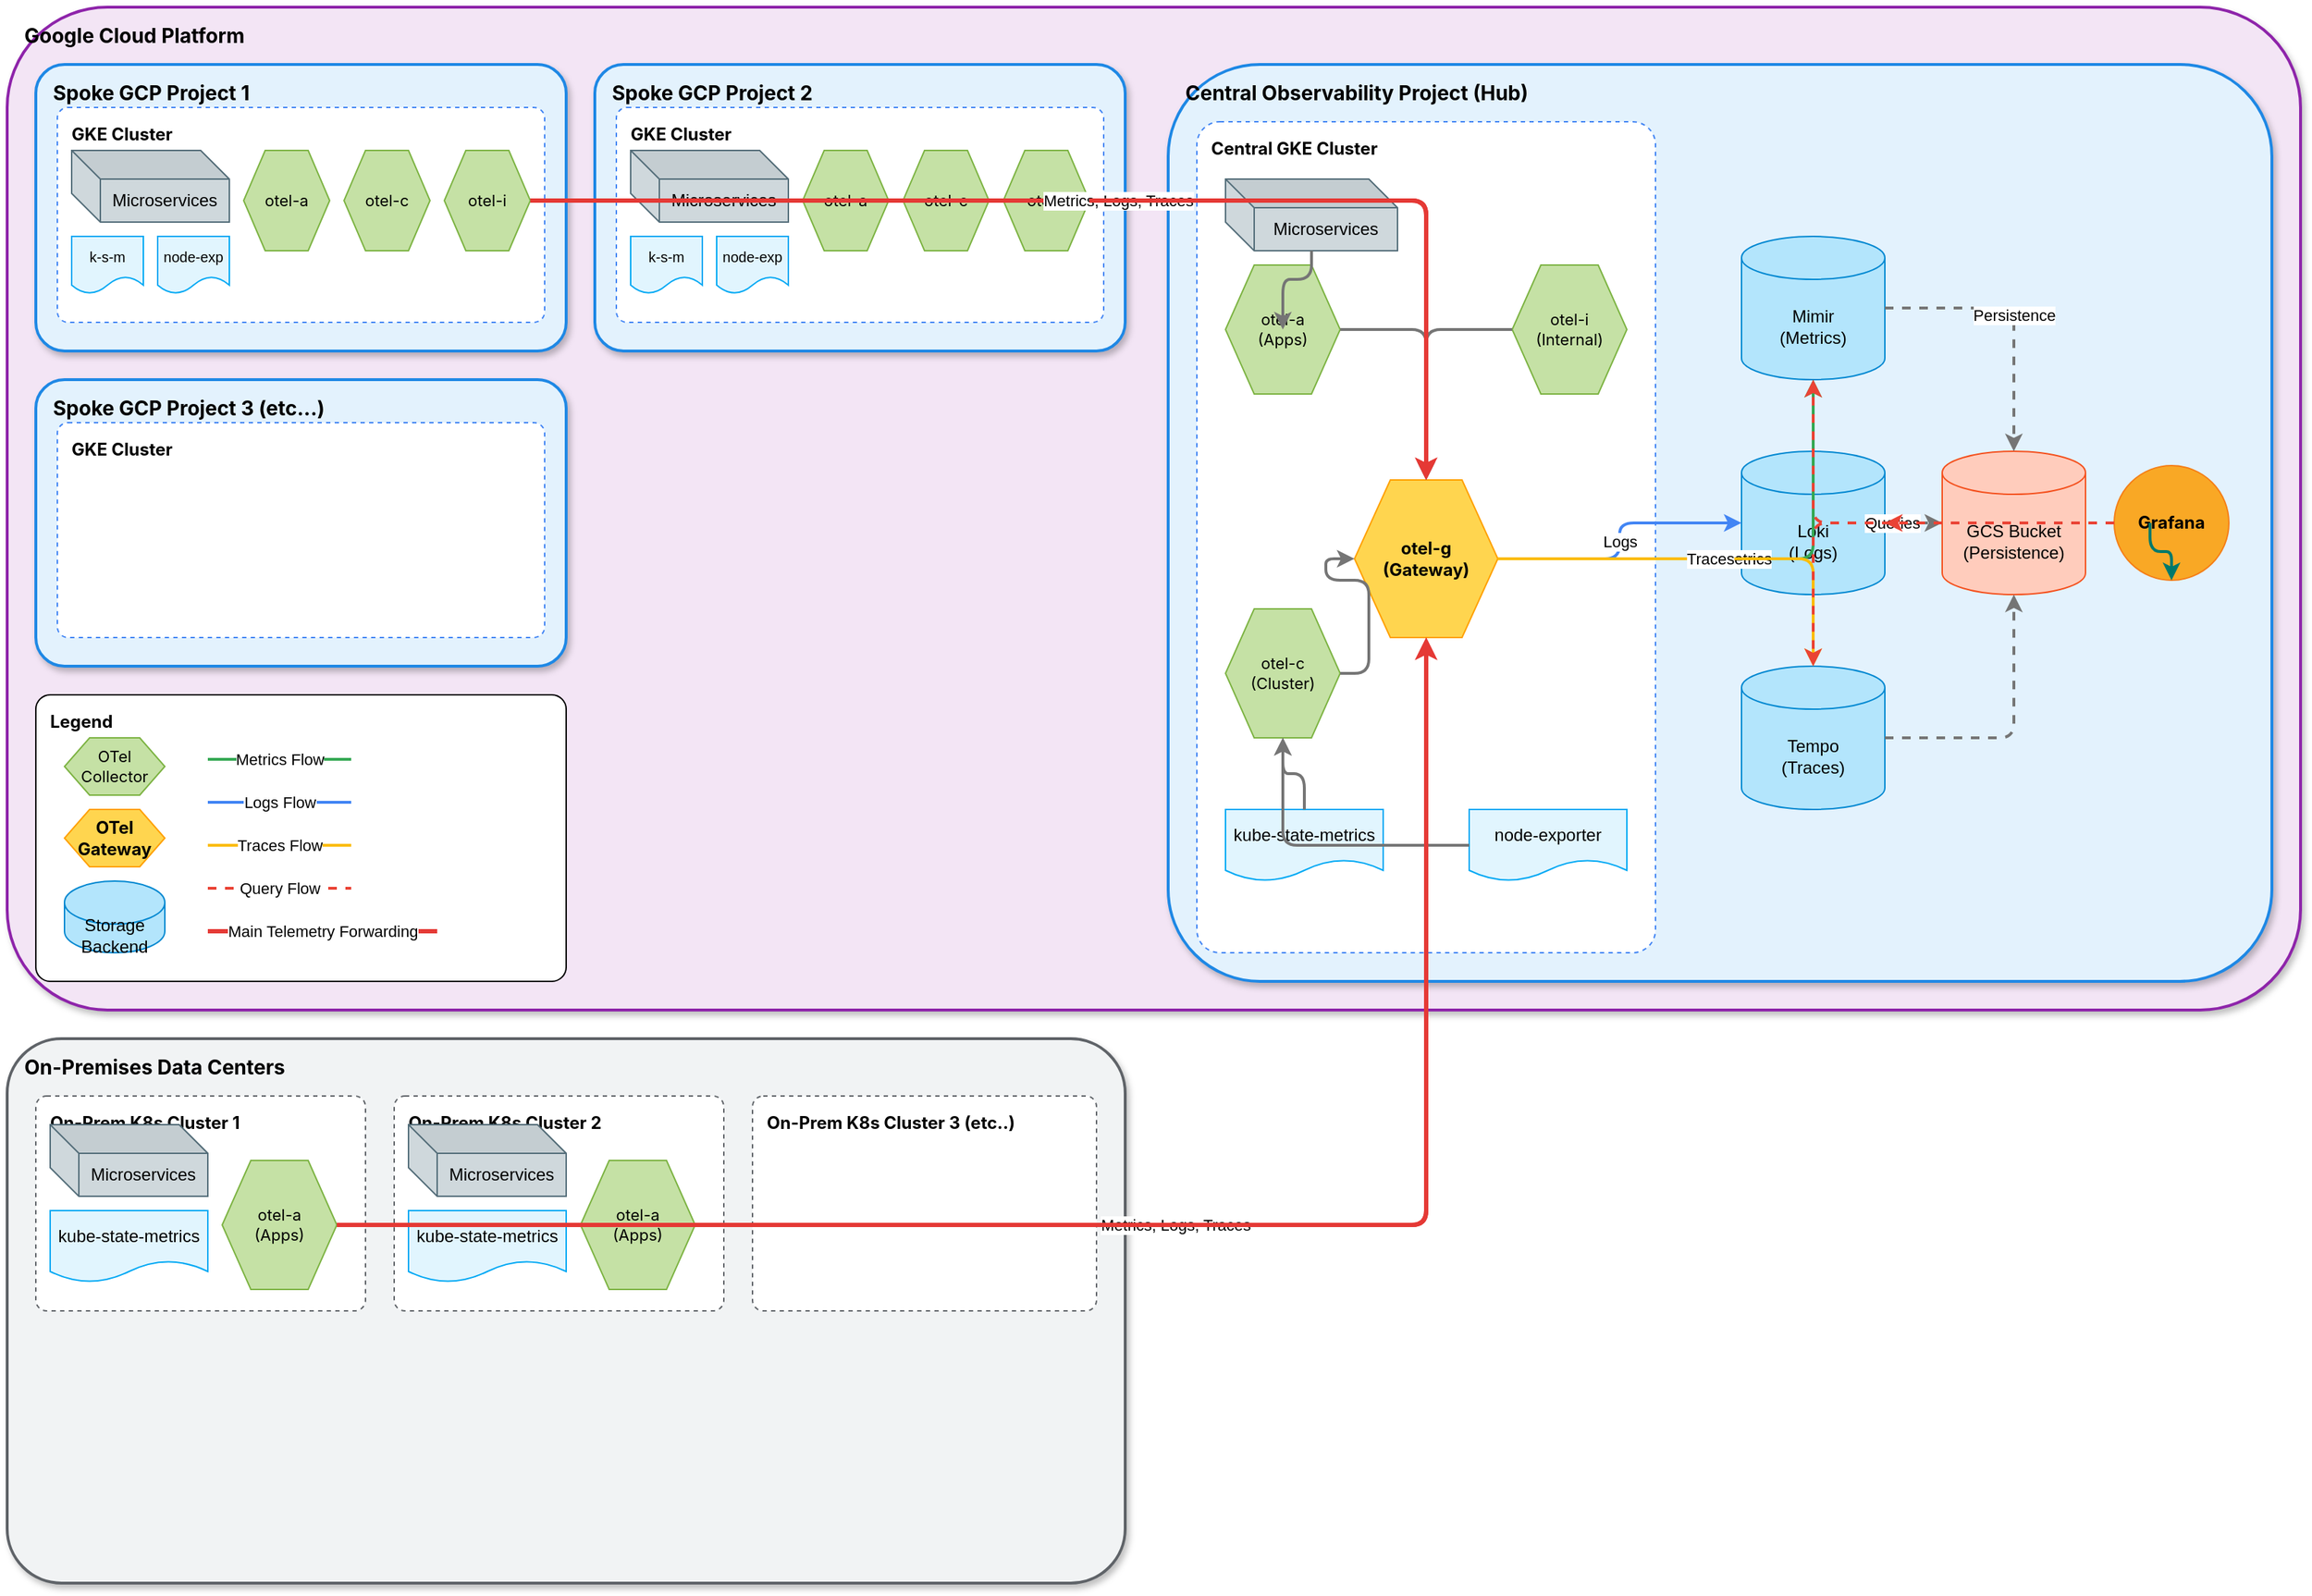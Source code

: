 <mxfile version="28.2.0">
  <diagram name="Page-1" id="pJ9XzJH7ZBYkmejDXIco">
    <mxGraphModel dx="13640" dy="9407" grid="1" gridSize="10" guides="1" tooltips="1" connect="1" arrows="1" fold="1" page="1" pageScale="1" pageWidth="850" pageHeight="1100" math="0" shadow="0">
      <root>
        <mxCell id="0" />
        <mxCell id="1" parent="0" />
        <mxCell id="vEDdWBqeB2itohQSU2sl-1" value="Google Cloud Platform" style="shape=rectangle;rounded=1;arcSize=10;fillColor=#F3E5F5;strokeColor=#8E24AA;strokeWidth=2;shadow=1;dashed=0;html=1;fontFamily=Inter;fontSize=14;fontStyle=1;verticalAlign=top;align=left;spacingLeft=10;spacingTop=5;" vertex="1" parent="1">
          <mxGeometry x="-840" y="-270" width="1600" height="700" as="geometry" />
        </mxCell>
        <mxCell id="vEDdWBqeB2itohQSU2sl-2" value="On-Premises Data Centers" style="shape=rectangle;rounded=1;arcSize=10;fillColor=#F1F3F4;strokeColor=#5F6368;strokeWidth=2;shadow=1;dashed=0;html=1;fontFamily=Inter;fontSize=14;fontStyle=1;verticalAlign=top;align=left;spacingLeft=10;spacingTop=5;" vertex="1" parent="1">
          <mxGeometry x="-840" y="450" width="780" height="380" as="geometry" />
        </mxCell>
        <mxCell id="vEDdWBqeB2itohQSU2sl-3" value="On-Prem K8s Cluster 1" style="shape=rectangle;rounded=1;arcSize=5;fillColor=#FFFFFF;strokeColor=#5F6368;strokeWidth=1;dashed=1;html=1;fontFamily=Inter;fontSize=12;fontStyle=1;verticalAlign=top;align=left;spacingLeft=8;spacingTop=5;" vertex="1" parent="vEDdWBqeB2itohQSU2sl-2">
          <mxGeometry x="20" y="40" width="230" height="150" as="geometry" />
        </mxCell>
        <mxCell id="vEDdWBqeB2itohQSU2sl-4" value="otel-a&lt;br&gt;(Apps)" style="shape=hexagon;perimeter=hexagonPerimeter2;whiteSpace=wrap;html=1;fillColor=#C5E1A5;strokeColor=#7CB342;fontFamily=Inter;fontSize=11;" vertex="1" parent="vEDdWBqeB2itohQSU2sl-3">
          <mxGeometry x="130" y="45" width="80" height="90" as="geometry" />
        </mxCell>
        <mxCell id="vEDdWBqeB2itohQSU2sl-5" value="Microservices" style="shape=cube;whiteSpace=wrap;html=1;boundedLbl=1;backgroundOutline=1;darkOpacity=0.05;fillColor=#CFD8DC;strokeColor=#546E7A;" vertex="1" parent="vEDdWBqeB2itohQSU2sl-3">
          <mxGeometry x="10" y="20" width="110" height="50" as="geometry" />
        </mxCell>
        <mxCell id="vEDdWBqeB2itohQSU2sl-6" value="kube-state-metrics" style="shape=document;whiteSpace=wrap;html=1;boundedLbl=1;fillColor=#E1F5FE;strokeColor=#03A9F4;" vertex="1" parent="vEDdWBqeB2itohQSU2sl-3">
          <mxGeometry x="10" y="80" width="110" height="50" as="geometry" />
        </mxCell>
        <mxCell id="vEDdWBqeB2itohQSU2sl-7" value="On-Prem K8s Cluster 2" style="shape=rectangle;rounded=1;arcSize=5;fillColor=#FFFFFF;strokeColor=#5F6368;strokeWidth=1;dashed=1;html=1;fontFamily=Inter;fontSize=12;fontStyle=1;verticalAlign=top;align=left;spacingLeft=8;spacingTop=5;" vertex="1" parent="vEDdWBqeB2itohQSU2sl-2">
          <mxGeometry x="270" y="40" width="230" height="150" as="geometry" />
        </mxCell>
        <mxCell id="vEDdWBqeB2itohQSU2sl-8" value="otel-a&lt;br&gt;(Apps)" style="shape=hexagon;perimeter=hexagonPerimeter2;whiteSpace=wrap;html=1;fillColor=#C5E1A5;strokeColor=#7CB342;fontFamily=Inter;fontSize=11;" vertex="1" parent="vEDdWBqeB2itohQSU2sl-7">
          <mxGeometry x="130" y="45" width="80" height="90" as="geometry" />
        </mxCell>
        <mxCell id="vEDdWBqeB2itohQSU2sl-9" value="Microservices" style="shape=cube;whiteSpace=wrap;html=1;boundedLbl=1;backgroundOutline=1;darkOpacity=0.05;fillColor=#CFD8DC;strokeColor=#546E7A;" vertex="1" parent="vEDdWBqeB2itohQSU2sl-7">
          <mxGeometry x="10" y="20" width="110" height="50" as="geometry" />
        </mxCell>
        <mxCell id="vEDdWBqeB2itohQSU2sl-10" value="kube-state-metrics" style="shape=document;whiteSpace=wrap;html=1;boundedLbl=1;fillColor=#E1F5FE;strokeColor=#03A9F4;" vertex="1" parent="vEDdWBqeB2itohQSU2sl-7">
          <mxGeometry x="10" y="80" width="110" height="50" as="geometry" />
        </mxCell>
        <mxCell id="vEDdWBqeB2itohQSU2sl-11" value="On-Prem K8s Cluster 3 (etc..)" style="shape=rectangle;rounded=1;arcSize=5;fillColor=#FFFFFF;strokeColor=#5F6368;strokeWidth=1;dashed=1;html=1;fontFamily=Inter;fontSize=12;fontStyle=1;verticalAlign=top;align=left;spacingLeft=8;spacingTop=5;" vertex="1" parent="vEDdWBqeB2itohQSU2sl-2">
          <mxGeometry x="520" y="40" width="240" height="150" as="geometry" />
        </mxCell>
        <mxCell id="vEDdWBqeB2itohQSU2sl-12" value="" style="shape=umlActor;verticalLabelPosition=bottom;verticalAlign=top;html=1;outlineConnect=0;fillColor=#B2DFDB;strokeColor=#00796B;" vertex="1" parent="1">
          <mxGeometry x="640" y="30" width="30" height="60" as="geometry" />
        </mxCell>
        <mxCell id="vEDdWBqeB2itohQSU2sl-13" value="Observability Team" style="text;html=1;strokeColor=none;fillColor=none;align=center;verticalAlign=middle;whiteSpace=wrap;rounded=0;" vertex="1" parent="1">
          <mxGeometry x="625" y="100" width="60" height="30" as="geometry" />
        </mxCell>
        <mxCell id="vEDdWBqeB2itohQSU2sl-14" value="Central Observability Project (Hub)" style="shape=rectangle;rounded=1;arcSize=10;fillColor=#E3F2FD;strokeColor=#1E88E5;strokeWidth=2;shadow=1;dashed=0;html=1;fontFamily=Inter;fontSize=14;fontStyle=1;verticalAlign=top;align=left;spacingLeft=10;spacingTop=5;" vertex="1" parent="1">
          <mxGeometry x="-30" y="-230" width="770" height="640" as="geometry" />
        </mxCell>
        <mxCell id="vEDdWBqeB2itohQSU2sl-15" value="Central GKE Cluster" style="shape=rectangle;rounded=1;arcSize=5;fillColor=#FFFFFF;strokeColor=#4285F4;strokeWidth=1;dashed=1;html=1;fontFamily=Inter;fontSize=12;fontStyle=1;verticalAlign=top;align=left;spacingLeft=8;spacingTop=5;" vertex="1" parent="vEDdWBqeB2itohQSU2sl-14">
          <mxGeometry x="20" y="40" width="320" height="580" as="geometry" />
        </mxCell>
        <mxCell id="vEDdWBqeB2itohQSU2sl-16" value="otel-g&lt;br&gt;(Gateway)" style="shape=hexagon;perimeter=hexagonPerimeter2;whiteSpace=wrap;html=1;fillColor=#FFD54F;strokeColor=#FFA000;fontFamily=Inter;fontSize=12;fontStyle=1;" vertex="1" parent="vEDdWBqeB2itohQSU2sl-15">
          <mxGeometry x="110" y="250" width="100" height="110" as="geometry" />
        </mxCell>
        <mxCell id="vEDdWBqeB2itohQSU2sl-17" value="otel-a&lt;br&gt;(Apps)" style="shape=hexagon;perimeter=hexagonPerimeter2;whiteSpace=wrap;html=1;fillColor=#C5E1A5;strokeColor=#7CB342;fontFamily=Inter;fontSize=11;" vertex="1" parent="vEDdWBqeB2itohQSU2sl-15">
          <mxGeometry x="20" y="100" width="80" height="90" as="geometry" />
        </mxCell>
        <mxCell id="vEDdWBqeB2itohQSU2sl-18" value="otel-c&lt;br&gt;(Cluster)" style="shape=hexagon;perimeter=hexagonPerimeter2;whiteSpace=wrap;html=1;fillColor=#C5E1A5;strokeColor=#7CB342;fontFamily=Inter;fontSize=11;" vertex="1" parent="vEDdWBqeB2itohQSU2sl-15">
          <mxGeometry x="20" y="340" width="80" height="90" as="geometry" />
        </mxCell>
        <mxCell id="vEDdWBqeB2itohQSU2sl-19" value="otel-i&lt;br&gt;(Internal)" style="shape=hexagon;perimeter=hexagonPerimeter2;whiteSpace=wrap;html=1;fillColor=#C5E1A5;strokeColor=#7CB342;fontFamily=Inter;fontSize=11;" vertex="1" parent="vEDdWBqeB2itohQSU2sl-15">
          <mxGeometry x="220" y="100" width="80" height="90" as="geometry" />
        </mxCell>
        <mxCell id="vEDdWBqeB2itohQSU2sl-20" value="Microservices" style="shape=cube;whiteSpace=wrap;html=1;boundedLbl=1;backgroundOutline=1;darkOpacity=0.05;fillColor=#CFD8DC;strokeColor=#546E7A;" vertex="1" parent="vEDdWBqeB2itohQSU2sl-15">
          <mxGeometry x="20" y="40" width="120" height="50" as="geometry" />
        </mxCell>
        <mxCell id="vEDdWBqeB2itohQSU2sl-21" value="kube-state-metrics" style="shape=document;whiteSpace=wrap;html=1;boundedLbl=1;fillColor=#E1F5FE;strokeColor=#03A9F4;" vertex="1" parent="vEDdWBqeB2itohQSU2sl-15">
          <mxGeometry x="20" y="480" width="110" height="50" as="geometry" />
        </mxCell>
        <mxCell id="vEDdWBqeB2itohQSU2sl-22" value="node-exporter" style="shape=document;whiteSpace=wrap;html=1;boundedLbl=1;fillColor=#E1F5FE;strokeColor=#03A9F4;" vertex="1" parent="vEDdWBqeB2itohQSU2sl-15">
          <mxGeometry x="190" y="480" width="110" height="50" as="geometry" />
        </mxCell>
        <mxCell id="vEDdWBqeB2itohQSU2sl-23" value="Mimir&lt;br&gt;(Metrics)" style="shape=cylinder3;whiteSpace=wrap;html=1;boundedLbl=1;backgroundOutline=1;size=15;fillColor=#B3E5FC;strokeColor=#0288D1;" vertex="1" parent="vEDdWBqeB2itohQSU2sl-14">
          <mxGeometry x="400" y="120" width="100" height="100" as="geometry" />
        </mxCell>
        <mxCell id="vEDdWBqeB2itohQSU2sl-24" value="Loki&lt;br&gt;(Logs)" style="shape=cylinder3;whiteSpace=wrap;html=1;boundedLbl=1;backgroundOutline=1;size=15;fillColor=#B3E5FC;strokeColor=#0288D1;" vertex="1" parent="vEDdWBqeB2itohQSU2sl-14">
          <mxGeometry x="400" y="270" width="100" height="100" as="geometry" />
        </mxCell>
        <mxCell id="vEDdWBqeB2itohQSU2sl-25" value="Tempo&lt;br&gt;(Traces)" style="shape=cylinder3;whiteSpace=wrap;html=1;boundedLbl=1;backgroundOutline=1;size=15;fillColor=#B3E5FC;strokeColor=#0288D1;" vertex="1" parent="vEDdWBqeB2itohQSU2sl-14">
          <mxGeometry x="400" y="420" width="100" height="100" as="geometry" />
        </mxCell>
        <mxCell id="vEDdWBqeB2itohQSU2sl-26" value="GCS Bucket&lt;br&gt;(Persistence)" style="shape=cylinder3;whiteSpace=wrap;html=1;boundedLbl=1;backgroundOutline=1;size=15;fillColor=#FFCCBC;strokeColor=#F4511E;" vertex="1" parent="vEDdWBqeB2itohQSU2sl-14">
          <mxGeometry x="540" y="270" width="100" height="100" as="geometry" />
        </mxCell>
        <mxCell id="vEDdWBqeB2itohQSU2sl-27" value="Grafana" style="shape=ellipse;perimeter=ellipsePerimeter;whiteSpace=wrap;html=1;aspect=fixed;fillColor=#F9A825;strokeColor=#F57F17;fontColor=#000000;fontFamily=Inter;fontSize=12;fontStyle=1;" vertex="1" parent="vEDdWBqeB2itohQSU2sl-14">
          <mxGeometry x="660" y="280" width="80" height="80" as="geometry" />
        </mxCell>
        <mxCell id="vEDdWBqeB2itohQSU2sl-28" value="Spoke GCP Project 1" style="shape=rectangle;rounded=1;arcSize=10;fillColor=#E3F2FD;strokeColor=#1E88E5;strokeWidth=2;shadow=1;dashed=0;html=1;fontFamily=Inter;fontSize=14;fontStyle=1;verticalAlign=top;align=left;spacingLeft=10;spacingTop=5;" vertex="1" parent="1">
          <mxGeometry x="-820" y="-230" width="370" height="200" as="geometry" />
        </mxCell>
        <mxCell id="vEDdWBqeB2itohQSU2sl-29" value="GKE Cluster" style="shape=rectangle;rounded=1;arcSize=5;fillColor=#FFFFFF;strokeColor=#4285F4;strokeWidth=1;dashed=1;html=1;fontFamily=Inter;fontSize=12;fontStyle=1;verticalAlign=top;align=left;spacingLeft=8;spacingTop=5;" vertex="1" parent="vEDdWBqeB2itohQSU2sl-28">
          <mxGeometry x="15" y="30" width="340" height="150" as="geometry" />
        </mxCell>
        <mxCell id="vEDdWBqeB2itohQSU2sl-30" value="otel-a" style="shape=hexagon;perimeter=hexagonPerimeter2;whiteSpace=wrap;html=1;fillColor=#C5E1A5;strokeColor=#7CB342;fontFamily=Inter;fontSize=11;" vertex="1" parent="vEDdWBqeB2itohQSU2sl-29">
          <mxGeometry x="130" y="30" width="60" height="70" as="geometry" />
        </mxCell>
        <mxCell id="vEDdWBqeB2itohQSU2sl-31" value="otel-c" style="shape=hexagon;perimeter=hexagonPerimeter2;whiteSpace=wrap;html=1;fillColor=#C5E1A5;strokeColor=#7CB342;fontFamily=Inter;fontSize=11;" vertex="1" parent="vEDdWBqeB2itohQSU2sl-29">
          <mxGeometry x="200" y="30" width="60" height="70" as="geometry" />
        </mxCell>
        <mxCell id="vEDdWBqeB2itohQSU2sl-32" value="otel-i" style="shape=hexagon;perimeter=hexagonPerimeter2;whiteSpace=wrap;html=1;fillColor=#C5E1A5;strokeColor=#7CB342;fontFamily=Inter;fontSize=11;" vertex="1" parent="vEDdWBqeB2itohQSU2sl-29">
          <mxGeometry x="270" y="30" width="60" height="70" as="geometry" />
        </mxCell>
        <mxCell id="vEDdWBqeB2itohQSU2sl-33" value="Microservices" style="shape=cube;whiteSpace=wrap;html=1;boundedLbl=1;backgroundOutline=1;darkOpacity=0.05;fillColor=#CFD8DC;strokeColor=#546E7A;" vertex="1" parent="vEDdWBqeB2itohQSU2sl-29">
          <mxGeometry x="10" y="30" width="110" height="50" as="geometry" />
        </mxCell>
        <mxCell id="vEDdWBqeB2itohQSU2sl-34" value="k-s-m" style="shape=document;whiteSpace=wrap;html=1;boundedLbl=1;fillColor=#E1F5FE;strokeColor=#03A9F4;fontSize=10;" vertex="1" parent="vEDdWBqeB2itohQSU2sl-29">
          <mxGeometry x="10" y="90" width="50" height="40" as="geometry" />
        </mxCell>
        <mxCell id="vEDdWBqeB2itohQSU2sl-35" value="node-exp" style="shape=document;whiteSpace=wrap;html=1;boundedLbl=1;fillColor=#E1F5FE;strokeColor=#03A9F4;fontSize=10;" vertex="1" parent="vEDdWBqeB2itohQSU2sl-29">
          <mxGeometry x="70" y="90" width="50" height="40" as="geometry" />
        </mxCell>
        <mxCell id="vEDdWBqeB2itohQSU2sl-36" value="" style="shape=rectangle;fillColor=none;strokeColor=none;" vertex="1" parent="vEDdWBqeB2itohQSU2sl-29">
          <mxGeometry x="130" y="30" width="200" height="70" as="geometry" />
        </mxCell>
        <mxCell id="vEDdWBqeB2itohQSU2sl-37" value="Spoke GCP Project 2" style="shape=rectangle;rounded=1;arcSize=10;fillColor=#E3F2FD;strokeColor=#1E88E5;strokeWidth=2;shadow=1;dashed=0;html=1;fontFamily=Inter;fontSize=14;fontStyle=1;verticalAlign=top;align=left;spacingLeft=10;spacingTop=5;" vertex="1" parent="1">
          <mxGeometry x="-430" y="-230" width="370" height="200" as="geometry" />
        </mxCell>
        <mxCell id="vEDdWBqeB2itohQSU2sl-38" value="GKE Cluster" style="shape=rectangle;rounded=1;arcSize=5;fillColor=#FFFFFF;strokeColor=#4285F4;strokeWidth=1;dashed=1;html=1;fontFamily=Inter;fontSize=12;fontStyle=1;verticalAlign=top;align=left;spacingLeft=8;spacingTop=5;" vertex="1" parent="vEDdWBqeB2itohQSU2sl-37">
          <mxGeometry x="15" y="30" width="340" height="150" as="geometry" />
        </mxCell>
        <mxCell id="vEDdWBqeB2itohQSU2sl-39" value="otel-a" style="shape=hexagon;perimeter=hexagonPerimeter2;whiteSpace=wrap;html=1;fillColor=#C5E1A5;strokeColor=#7CB342;fontFamily=Inter;fontSize=11;" vertex="1" parent="vEDdWBqeB2itohQSU2sl-38">
          <mxGeometry x="130" y="30" width="60" height="70" as="geometry" />
        </mxCell>
        <mxCell id="vEDdWBqeB2itohQSU2sl-40" value="otel-c" style="shape=hexagon;perimeter=hexagonPerimeter2;whiteSpace=wrap;html=1;fillColor=#C5E1A5;strokeColor=#7CB342;fontFamily=Inter;fontSize=11;" vertex="1" parent="vEDdWBqeB2itohQSU2sl-38">
          <mxGeometry x="200" y="30" width="60" height="70" as="geometry" />
        </mxCell>
        <mxCell id="vEDdWBqeB2itohQSU2sl-41" value="otel-i" style="shape=hexagon;perimeter=hexagonPerimeter2;whiteSpace=wrap;html=1;fillColor=#C5E1A5;strokeColor=#7CB342;fontFamily=Inter;fontSize=11;" vertex="1" parent="vEDdWBqeB2itohQSU2sl-38">
          <mxGeometry x="270" y="30" width="60" height="70" as="geometry" />
        </mxCell>
        <mxCell id="vEDdWBqeB2itohQSU2sl-42" value="Microservices" style="shape=cube;whiteSpace=wrap;html=1;boundedLbl=1;backgroundOutline=1;darkOpacity=0.05;fillColor=#CFD8DC;strokeColor=#546E7A;" vertex="1" parent="vEDdWBqeB2itohQSU2sl-38">
          <mxGeometry x="10" y="30" width="110" height="50" as="geometry" />
        </mxCell>
        <mxCell id="vEDdWBqeB2itohQSU2sl-43" value="k-s-m" style="shape=document;whiteSpace=wrap;html=1;boundedLbl=1;fillColor=#E1F5FE;strokeColor=#03A9F4;fontSize=10;" vertex="1" parent="vEDdWBqeB2itohQSU2sl-38">
          <mxGeometry x="10" y="90" width="50" height="40" as="geometry" />
        </mxCell>
        <mxCell id="vEDdWBqeB2itohQSU2sl-44" value="node-exp" style="shape=document;whiteSpace=wrap;html=1;boundedLbl=1;fillColor=#E1F5FE;strokeColor=#03A9F4;fontSize=10;" vertex="1" parent="vEDdWBqeB2itohQSU2sl-38">
          <mxGeometry x="70" y="90" width="50" height="40" as="geometry" />
        </mxCell>
        <mxCell id="vEDdWBqeB2itohQSU2sl-45" value="" style="shape=rectangle;fillColor=none;strokeColor=none;" vertex="1" parent="vEDdWBqeB2itohQSU2sl-38">
          <mxGeometry x="130" y="30" width="200" height="70" as="geometry" />
        </mxCell>
        <mxCell id="vEDdWBqeB2itohQSU2sl-46" value="Spoke GCP Project 3 (etc...)" style="shape=rectangle;rounded=1;arcSize=10;fillColor=#E3F2FD;strokeColor=#1E88E5;strokeWidth=2;shadow=1;dashed=0;html=1;fontFamily=Inter;fontSize=14;fontStyle=1;verticalAlign=top;align=left;spacingLeft=10;spacingTop=5;" vertex="1" parent="1">
          <mxGeometry x="-820" y="-10" width="370" height="200" as="geometry" />
        </mxCell>
        <mxCell id="vEDdWBqeB2itohQSU2sl-47" value="GKE Cluster" style="shape=rectangle;rounded=1;arcSize=5;fillColor=#FFFFFF;strokeColor=#4285F4;strokeWidth=1;dashed=1;html=1;fontFamily=Inter;fontSize=12;fontStyle=1;verticalAlign=top;align=left;spacingLeft=8;spacingTop=5;" vertex="1" parent="vEDdWBqeB2itohQSU2sl-46">
          <mxGeometry x="15" y="30" width="340" height="150" as="geometry" />
        </mxCell>
        <mxCell id="vEDdWBqeB2itohQSU2sl-48" value="" style="edgeStyle=orthogonalEdgeStyle;rounded=1;orthogonalLoop=1;jettySize=auto;html=1;strokeWidth=2;endArrow=classic;endFill=1;strokeColor=#757575;" edge="1" parent="1" source="vEDdWBqeB2itohQSU2sl-20" target="vEDdWBqeB2itohQSU2sl-17">
          <mxGeometry relative="1" as="geometry" />
        </mxCell>
        <mxCell id="vEDdWBqeB2itohQSU2sl-49" value="" style="edgeStyle=orthogonalEdgeStyle;rounded=1;orthogonalLoop=1;jettySize=auto;html=1;strokeWidth=2;endArrow=classic;endFill=1;strokeColor=#757575;" edge="1" parent="1" source="vEDdWBqeB2itohQSU2sl-21" target="vEDdWBqeB2itohQSU2sl-18">
          <mxGeometry relative="1" as="geometry" />
        </mxCell>
        <mxCell id="vEDdWBqeB2itohQSU2sl-50" value="" style="edgeStyle=orthogonalEdgeStyle;rounded=1;orthogonalLoop=1;jettySize=auto;html=1;strokeWidth=2;endArrow=classic;endFill=1;strokeColor=#757575;" edge="1" parent="1" source="vEDdWBqeB2itohQSU2sl-22" target="vEDdWBqeB2itohQSU2sl-18">
          <mxGeometry relative="1" as="geometry" />
        </mxCell>
        <mxCell id="vEDdWBqeB2itohQSU2sl-51" value="" style="edgeStyle=orthogonalEdgeStyle;rounded=1;orthogonalLoop=1;jettySize=auto;html=1;strokeWidth=2;endArrow=classic;endFill=1;strokeColor=#757575;" edge="1" parent="1" source="vEDdWBqeB2itohQSU2sl-17" target="vEDdWBqeB2itohQSU2sl-16">
          <mxGeometry relative="1" as="geometry" />
        </mxCell>
        <mxCell id="vEDdWBqeB2itohQSU2sl-52" value="" style="edgeStyle=orthogonalEdgeStyle;rounded=1;orthogonalLoop=1;jettySize=auto;html=1;strokeWidth=2;endArrow=classic;endFill=1;strokeColor=#757575;" edge="1" parent="1" source="vEDdWBqeB2itohQSU2sl-18" target="vEDdWBqeB2itohQSU2sl-16">
          <mxGeometry relative="1" as="geometry" />
        </mxCell>
        <mxCell id="vEDdWBqeB2itohQSU2sl-53" value="" style="edgeStyle=orthogonalEdgeStyle;rounded=1;orthogonalLoop=1;jettySize=auto;html=1;strokeWidth=2;endArrow=classic;endFill=1;strokeColor=#757575;" edge="1" parent="1" source="vEDdWBqeB2itohQSU2sl-19" target="vEDdWBqeB2itohQSU2sl-16">
          <mxGeometry relative="1" as="geometry" />
        </mxCell>
        <mxCell id="vEDdWBqeB2itohQSU2sl-54" value="Metrics" style="edgeStyle=orthogonalEdgeStyle;rounded=1;orthogonalLoop=1;jettySize=auto;html=1;strokeWidth=2;endArrow=classic;endFill=1;strokeColor=#34A853;" edge="1" parent="1" source="vEDdWBqeB2itohQSU2sl-16" target="vEDdWBqeB2itohQSU2sl-23">
          <mxGeometry relative="1" as="geometry" />
        </mxCell>
        <mxCell id="vEDdWBqeB2itohQSU2sl-55" value="Logs" style="edgeStyle=orthogonalEdgeStyle;rounded=1;orthogonalLoop=1;jettySize=auto;html=1;strokeWidth=2;endArrow=classic;endFill=1;strokeColor=#4285F4;" edge="1" parent="1" source="vEDdWBqeB2itohQSU2sl-16" target="vEDdWBqeB2itohQSU2sl-24">
          <mxGeometry relative="1" as="geometry" />
        </mxCell>
        <mxCell id="vEDdWBqeB2itohQSU2sl-56" value="Traces" style="edgeStyle=orthogonalEdgeStyle;rounded=1;orthogonalLoop=1;jettySize=auto;html=1;strokeWidth=2;endArrow=classic;endFill=1;strokeColor=#FBBC05;" edge="1" parent="1" source="vEDdWBqeB2itohQSU2sl-16" target="vEDdWBqeB2itohQSU2sl-25">
          <mxGeometry relative="1" as="geometry" />
        </mxCell>
        <mxCell id="vEDdWBqeB2itohQSU2sl-57" value="Persistence" style="edgeStyle=orthogonalEdgeStyle;rounded=1;orthogonalLoop=1;jettySize=auto;html=1;strokeWidth=2;endArrow=classic;endFill=1;strokeColor=#757575;dashed=1;" edge="1" parent="1" source="vEDdWBqeB2itohQSU2sl-23" target="vEDdWBqeB2itohQSU2sl-26">
          <mxGeometry relative="1" as="geometry" />
        </mxCell>
        <mxCell id="vEDdWBqeB2itohQSU2sl-58" value="" style="edgeStyle=orthogonalEdgeStyle;rounded=1;orthogonalLoop=1;jettySize=auto;html=1;strokeWidth=2;endArrow=classic;endFill=1;strokeColor=#757575;dashed=1;" edge="1" parent="1" source="vEDdWBqeB2itohQSU2sl-24" target="vEDdWBqeB2itohQSU2sl-26">
          <mxGeometry relative="1" as="geometry" />
        </mxCell>
        <mxCell id="vEDdWBqeB2itohQSU2sl-59" value="" style="edgeStyle=orthogonalEdgeStyle;rounded=1;orthogonalLoop=1;jettySize=auto;html=1;strokeWidth=2;endArrow=classic;endFill=1;strokeColor=#757575;dashed=1;" edge="1" parent="1" source="vEDdWBqeB2itohQSU2sl-25" target="vEDdWBqeB2itohQSU2sl-26">
          <mxGeometry relative="1" as="geometry" />
        </mxCell>
        <mxCell id="vEDdWBqeB2itohQSU2sl-60" value="Queries" style="edgeStyle=orthogonalEdgeStyle;rounded=1;orthogonalLoop=1;jettySize=auto;html=1;strokeWidth=2;endArrow=classic;endFill=1;strokeColor=#EA4335;dashed=1;" edge="1" parent="1" source="vEDdWBqeB2itohQSU2sl-27" target="vEDdWBqeB2itohQSU2sl-23">
          <mxGeometry relative="1" as="geometry" />
        </mxCell>
        <mxCell id="vEDdWBqeB2itohQSU2sl-61" value="" style="edgeStyle=orthogonalEdgeStyle;rounded=1;orthogonalLoop=1;jettySize=auto;html=1;strokeWidth=2;endArrow=classic;endFill=1;strokeColor=#EA4335;dashed=1;" edge="1" parent="1" source="vEDdWBqeB2itohQSU2sl-27" target="vEDdWBqeB2itohQSU2sl-24">
          <mxGeometry relative="1" as="geometry" />
        </mxCell>
        <mxCell id="vEDdWBqeB2itohQSU2sl-62" value="" style="edgeStyle=orthogonalEdgeStyle;rounded=1;orthogonalLoop=1;jettySize=auto;html=1;strokeWidth=2;endArrow=classic;endFill=1;strokeColor=#EA4335;dashed=1;" edge="1" parent="1" source="vEDdWBqeB2itohQSU2sl-27" target="vEDdWBqeB2itohQSU2sl-25">
          <mxGeometry relative="1" as="geometry" />
        </mxCell>
        <mxCell id="vEDdWBqeB2itohQSU2sl-63" value="" style="edgeStyle=orthogonalEdgeStyle;rounded=1;orthogonalLoop=1;jettySize=auto;html=1;strokeWidth=2;endArrow=classic;endFill=1;strokeColor=#00796B;dashed=0;" edge="1" parent="1" source="vEDdWBqeB2itohQSU2sl-12" target="vEDdWBqeB2itohQSU2sl-27">
          <mxGeometry relative="1" as="geometry" />
        </mxCell>
        <mxCell id="vEDdWBqeB2itohQSU2sl-64" value="Metrics, Logs, Traces" style="edgeStyle=orthogonalEdgeStyle;rounded=1;orthogonalLoop=1;jettySize=auto;html=1;strokeWidth=3;endArrow=classic;endFill=1;strokeColor=#E53935;" edge="1" parent="1" source="vEDdWBqeB2itohQSU2sl-36" target="vEDdWBqeB2itohQSU2sl-16">
          <mxGeometry relative="1" as="geometry">
            <mxPoint x="-460" y="-120" as="sourcePoint" />
          </mxGeometry>
        </mxCell>
        <mxCell id="vEDdWBqeB2itohQSU2sl-65" value="" style="edgeStyle=orthogonalEdgeStyle;rounded=1;orthogonalLoop=1;jettySize=auto;html=1;strokeWidth=2;endArrow=classic;endFill=1;strokeColor=#757575;" edge="1" parent="1" source="vEDdWBqeB2itohQSU2sl-33" target="vEDdWBqeB2itohQSU2sl-30" />
        <mxCell id="vEDdWBqeB2itohQSU2sl-66" value="" style="edgeStyle=orthogonalEdgeStyle;rounded=1;orthogonalLoop=1;jettySize=auto;html=1;strokeWidth=2;endArrow=classic;endFill=1;strokeColor=#757575;" edge="1" parent="1" source="vEDdWBqeB2itohQSU2sl-34" target="vEDdWBqeB2itohQSU2sl-31" />
        <mxCell id="vEDdWBqeB2itohQSU2sl-67" value="" style="edgeStyle=orthogonalEdgeStyle;rounded=1;orthogonalLoop=1;jettySize=auto;html=1;strokeWidth=2;endArrow=classic;endFill=1;strokeColor=#757575;" edge="1" parent="1" source="vEDdWBqeB2itohQSU2sl-35" target="vEDdWBqeB2itohQSU2sl-31" />
        <mxCell id="vEDdWBqeB2itohQSU2sl-68" value="" style="edgeStyle=orthogonalEdgeStyle;rounded=1;orthogonalLoop=1;jettySize=auto;html=1;strokeWidth=3;endArrow=classic;endFill=1;strokeColor=#E53935;" edge="1" parent="1" source="vEDdWBqeB2itohQSU2sl-45" target="vEDdWBqeB2itohQSU2sl-16">
          <mxGeometry relative="1" as="geometry">
            <mxPoint x="-70" y="-120" as="sourcePoint" />
          </mxGeometry>
        </mxCell>
        <mxCell id="vEDdWBqeB2itohQSU2sl-69" value="Metrics, Logs, Traces" style="edgeStyle=orthogonalEdgeStyle;rounded=1;orthogonalLoop=1;jettySize=auto;html=1;strokeWidth=3;endArrow=classic;endFill=1;strokeColor=#E53935;" edge="1" parent="1" source="vEDdWBqeB2itohQSU2sl-4" target="vEDdWBqeB2itohQSU2sl-16">
          <mxGeometry relative="1" as="geometry" />
        </mxCell>
        <mxCell id="vEDdWBqeB2itohQSU2sl-70" value="" style="edgeStyle=orthogonalEdgeStyle;rounded=1;orthogonalLoop=1;jettySize=auto;html=1;strokeWidth=2;endArrow=classic;endFill=1;strokeColor=#757575;" edge="1" parent="1" source="vEDdWBqeB2itohQSU2sl-5" target="vEDdWBqeB2itohQSU2sl-4" />
        <mxCell id="vEDdWBqeB2itohQSU2sl-71" value="" style="edgeStyle=orthogonalEdgeStyle;rounded=1;orthogonalLoop=1;jettySize=auto;html=1;strokeWidth=2;endArrow=classic;endFill=1;strokeColor=#757575;" edge="1" parent="1" source="vEDdWBqeB2itohQSU2sl-6" target="vEDdWBqeB2itohQSU2sl-4" />
        <mxCell id="vEDdWBqeB2itohQSU2sl-72" value="" style="edgeStyle=orthogonalEdgeStyle;rounded=1;orthogonalLoop=1;jettySize=auto;html=1;strokeWidth=3;endArrow=classic;endFill=1;strokeColor=#E53935;" edge="1" parent="1" source="vEDdWBqeB2itohQSU2sl-8" target="vEDdWBqeB2itohQSU2sl-16">
          <mxGeometry relative="1" as="geometry" />
        </mxCell>
        <mxCell id="vEDdWBqeB2itohQSU2sl-73" value="Legend" style="shape=rectangle;rounded=1;arcSize=5;fillColor=#FFFFFF;strokeColor=#000000;strokeWidth=1;dashed=0;html=1;fontFamily=Inter;fontSize=12;fontStyle=1;verticalAlign=top;align=left;spacingLeft=8;spacingTop=5;" vertex="1" parent="1">
          <mxGeometry x="-820" y="210" width="370" height="200" as="geometry" />
        </mxCell>
        <mxCell id="vEDdWBqeB2itohQSU2sl-74" value="OTel Collector" style="shape=hexagon;perimeter=hexagonPerimeter2;whiteSpace=wrap;html=1;fillColor=#C5E1A5;strokeColor=#7CB342;fontFamily=Inter;fontSize=11;" vertex="1" parent="vEDdWBqeB2itohQSU2sl-73">
          <mxGeometry x="20" y="30" width="70" height="40" as="geometry" />
        </mxCell>
        <mxCell id="vEDdWBqeB2itohQSU2sl-75" value="OTel Gateway" style="shape=hexagon;perimeter=hexagonPerimeter2;whiteSpace=wrap;html=1;fillColor=#FFD54F;strokeColor=#FFA000;fontFamily=Inter;fontSize=12;fontStyle=1;" vertex="1" parent="vEDdWBqeB2itohQSU2sl-73">
          <mxGeometry x="20" y="80" width="70" height="40" as="geometry" />
        </mxCell>
        <mxCell id="vEDdWBqeB2itohQSU2sl-76" value="Storage Backend" style="shape=cylinder3;whiteSpace=wrap;html=1;boundedLbl=1;backgroundOutline=1;size=15;fillColor=#B3E5FC;strokeColor=#0288D1;" vertex="1" parent="vEDdWBqeB2itohQSU2sl-73">
          <mxGeometry x="20" y="130" width="70" height="50" as="geometry" />
        </mxCell>
        <mxCell id="vEDdWBqeB2itohQSU2sl-77" value="Metrics Flow" style="edgeStyle=orthogonalEdgeStyle;rounded=1;orthogonalLoop=1;jettySize=auto;html=1;strokeWidth=2;endArrow=none;endFill=0;strokeColor=#34A853;" edge="1" parent="vEDdWBqeB2itohQSU2sl-73">
          <mxGeometry width="50" height="50" relative="1" as="geometry">
            <mxPoint x="120" y="45" as="sourcePoint" />
            <mxPoint x="220" y="45" as="targetPoint" />
          </mxGeometry>
        </mxCell>
        <mxCell id="vEDdWBqeB2itohQSU2sl-78" value="Logs Flow" style="edgeStyle=orthogonalEdgeStyle;rounded=1;orthogonalLoop=1;jettySize=auto;html=1;strokeWidth=2;endArrow=none;endFill=0;strokeColor=#4285F4;" edge="1" parent="vEDdWBqeB2itohQSU2sl-73">
          <mxGeometry width="50" height="50" relative="1" as="geometry">
            <mxPoint x="120" y="75" as="sourcePoint" />
            <mxPoint x="220" y="75" as="targetPoint" />
          </mxGeometry>
        </mxCell>
        <mxCell id="vEDdWBqeB2itohQSU2sl-79" value="Traces Flow" style="edgeStyle=orthogonalEdgeStyle;rounded=1;orthogonalLoop=1;jettySize=auto;html=1;strokeWidth=2;endArrow=none;endFill=0;strokeColor=#FBBC05;" edge="1" parent="vEDdWBqeB2itohQSU2sl-73">
          <mxGeometry width="50" height="50" relative="1" as="geometry">
            <mxPoint x="120" y="105" as="sourcePoint" />
            <mxPoint x="220" y="105" as="targetPoint" />
          </mxGeometry>
        </mxCell>
        <mxCell id="vEDdWBqeB2itohQSU2sl-80" value="Query Flow" style="edgeStyle=orthogonalEdgeStyle;rounded=1;orthogonalLoop=1;jettySize=auto;html=1;strokeWidth=2;endArrow=none;endFill=0;strokeColor=#EA4335;dashed=1;" edge="1" parent="vEDdWBqeB2itohQSU2sl-73">
          <mxGeometry width="50" height="50" relative="1" as="geometry">
            <mxPoint x="120" y="135" as="sourcePoint" />
            <mxPoint x="220" y="135" as="targetPoint" />
          </mxGeometry>
        </mxCell>
        <mxCell id="vEDdWBqeB2itohQSU2sl-81" value="Main Telemetry Forwarding" style="edgeStyle=orthogonalEdgeStyle;rounded=1;orthogonalLoop=1;jettySize=auto;html=1;strokeWidth=3;endArrow=none;endFill=0;strokeColor=#E53935;" edge="1" parent="vEDdWBqeB2itohQSU2sl-73">
          <mxGeometry width="50" height="50" relative="1" as="geometry">
            <mxPoint x="120" y="165" as="sourcePoint" />
            <mxPoint x="280" y="165" as="targetPoint" />
          </mxGeometry>
        </mxCell>
      </root>
    </mxGraphModel>
  </diagram>
</mxfile>
